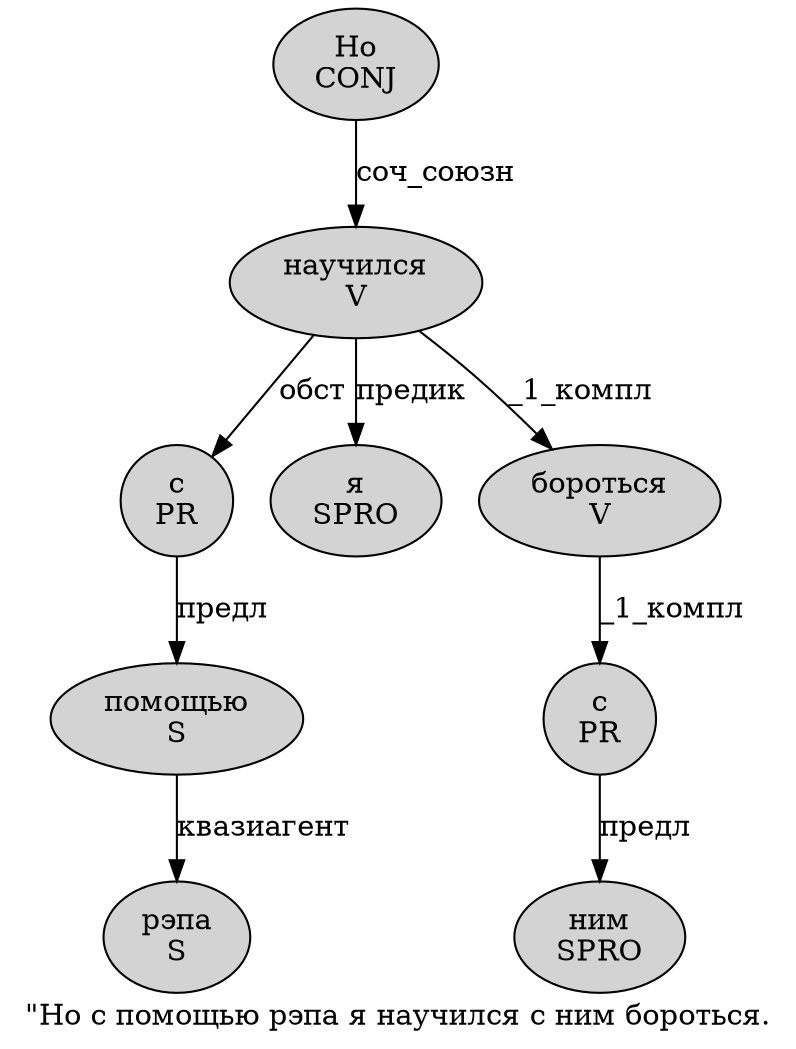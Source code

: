 digraph SENTENCE_375 {
	graph [label="\"Но с помощью рэпа я научился с ним бороться."]
	node [style=filled]
		1 [label="Но
CONJ" color="" fillcolor=lightgray penwidth=1 shape=ellipse]
		2 [label="с
PR" color="" fillcolor=lightgray penwidth=1 shape=ellipse]
		3 [label="помощью
S" color="" fillcolor=lightgray penwidth=1 shape=ellipse]
		4 [label="рэпа
S" color="" fillcolor=lightgray penwidth=1 shape=ellipse]
		5 [label="я
SPRO" color="" fillcolor=lightgray penwidth=1 shape=ellipse]
		6 [label="научился
V" color="" fillcolor=lightgray penwidth=1 shape=ellipse]
		7 [label="с
PR" color="" fillcolor=lightgray penwidth=1 shape=ellipse]
		8 [label="ним
SPRO" color="" fillcolor=lightgray penwidth=1 shape=ellipse]
		9 [label="бороться
V" color="" fillcolor=lightgray penwidth=1 shape=ellipse]
			7 -> 8 [label="предл"]
			1 -> 6 [label="соч_союзн"]
			6 -> 2 [label="обст"]
			6 -> 5 [label="предик"]
			6 -> 9 [label="_1_компл"]
			2 -> 3 [label="предл"]
			3 -> 4 [label="квазиагент"]
			9 -> 7 [label="_1_компл"]
}